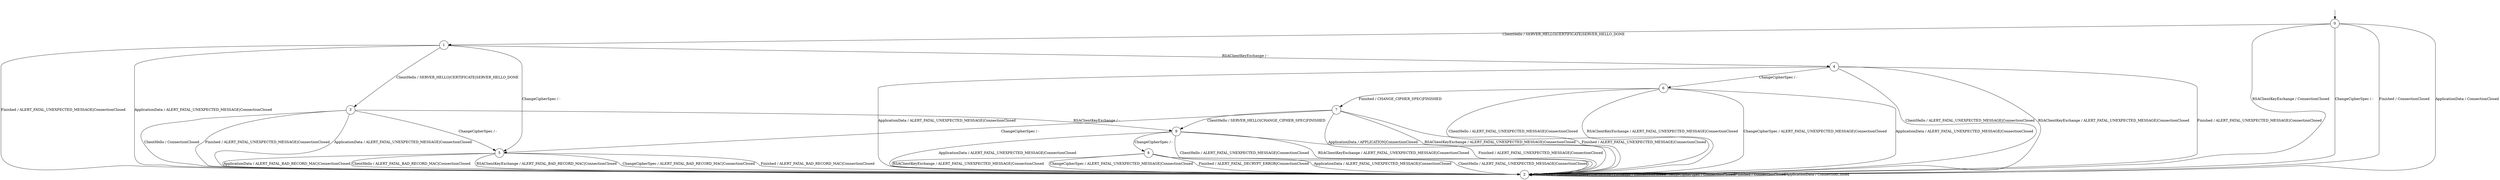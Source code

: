 digraph g {
__start0 [label="" shape="none"];

	s0 [shape="circle" label="0"];
	s1 [shape="circle" label="1"];
	s2 [shape="circle" label="2"];
	s3 [shape="circle" label="3"];
	s4 [shape="circle" label="4"];
	s5 [shape="circle" label="5"];
	s6 [shape="circle" label="6"];
	s7 [shape="circle" label="7"];
	s8 [shape="circle" label="8"];
	s9 [shape="circle" label="9"];
	s0 -> s1 [label="ClientHello / SERVER_HELLO|CERTIFICATE|SERVER_HELLO_DONE"];
	s0 -> s2 [label="RSAClientKeyExchange / ConnectionClosed"];
	s0 -> s2 [label="ChangeCipherSpec / -"];
	s0 -> s2 [label="Finished / ConnectionClosed"];
	s0 -> s2 [label="ApplicationData / ConnectionClosed"];
	s1 -> s3 [label="ClientHello / SERVER_HELLO|CERTIFICATE|SERVER_HELLO_DONE"];
	s1 -> s4 [label="RSAClientKeyExchange / -"];
	s1 -> s5 [label="ChangeCipherSpec / -"];
	s1 -> s2 [label="Finished / ALERT_FATAL_UNEXPECTED_MESSAGE|ConnectionClosed"];
	s1 -> s2 [label="ApplicationData / ALERT_FATAL_UNEXPECTED_MESSAGE|ConnectionClosed"];
	s2 -> s2 [label="ClientHello / ConnectionClosed"];
	s2 -> s2 [label="RSAClientKeyExchange / ConnectionClosed"];
	s2 -> s2 [label="ChangeCipherSpec / ConnectionClosed"];
	s2 -> s2 [label="Finished / ConnectionClosed"];
	s2 -> s2 [label="ApplicationData / ConnectionClosed"];
	s3 -> s2 [label="ClientHello / ConnectionClosed"];
	s3 -> s9 [label="RSAClientKeyExchange / -"];
	s3 -> s5 [label="ChangeCipherSpec / -"];
	s3 -> s2 [label="Finished / ALERT_FATAL_UNEXPECTED_MESSAGE|ConnectionClosed"];
	s3 -> s2 [label="ApplicationData / ALERT_FATAL_UNEXPECTED_MESSAGE|ConnectionClosed"];
	s4 -> s2 [label="ClientHello / ALERT_FATAL_UNEXPECTED_MESSAGE|ConnectionClosed"];
	s4 -> s2 [label="RSAClientKeyExchange / ALERT_FATAL_UNEXPECTED_MESSAGE|ConnectionClosed"];
	s4 -> s6 [label="ChangeCipherSpec / -"];
	s4 -> s2 [label="Finished / ALERT_FATAL_UNEXPECTED_MESSAGE|ConnectionClosed"];
	s4 -> s2 [label="ApplicationData / ALERT_FATAL_UNEXPECTED_MESSAGE|ConnectionClosed"];
	s5 -> s2 [label="ClientHello / ALERT_FATAL_BAD_RECORD_MAC|ConnectionClosed"];
	s5 -> s2 [label="RSAClientKeyExchange / ALERT_FATAL_BAD_RECORD_MAC|ConnectionClosed"];
	s5 -> s2 [label="ChangeCipherSpec / ALERT_FATAL_BAD_RECORD_MAC|ConnectionClosed"];
	s5 -> s2 [label="Finished / ALERT_FATAL_BAD_RECORD_MAC|ConnectionClosed"];
	s5 -> s2 [label="ApplicationData / ALERT_FATAL_BAD_RECORD_MAC|ConnectionClosed"];
	s6 -> s2 [label="ClientHello / ALERT_FATAL_UNEXPECTED_MESSAGE|ConnectionClosed"];
	s6 -> s2 [label="RSAClientKeyExchange / ALERT_FATAL_UNEXPECTED_MESSAGE|ConnectionClosed"];
	s6 -> s2 [label="ChangeCipherSpec / ALERT_FATAL_UNEXPECTED_MESSAGE|ConnectionClosed"];
	s6 -> s7 [label="Finished / CHANGE_CIPHER_SPEC|FINISHED"];
	s6 -> s2 [label="ApplicationData / ALERT_FATAL_UNEXPECTED_MESSAGE|ConnectionClosed"];
	s7 -> s9 [label="ClientHello / SERVER_HELLO|CHANGE_CIPHER_SPEC|FINISHED"];
	s7 -> s2 [label="RSAClientKeyExchange / ALERT_FATAL_UNEXPECTED_MESSAGE|ConnectionClosed"];
	s7 -> s5 [label="ChangeCipherSpec / -"];
	s7 -> s2 [label="Finished / ALERT_FATAL_UNEXPECTED_MESSAGE|ConnectionClosed"];
	s7 -> s2 [label="ApplicationData / APPLICATION|ConnectionClosed"];
	s8 -> s2 [label="ClientHello / ALERT_FATAL_UNEXPECTED_MESSAGE|ConnectionClosed"];
	s8 -> s2 [label="RSAClientKeyExchange / ALERT_FATAL_UNEXPECTED_MESSAGE|ConnectionClosed"];
	s8 -> s2 [label="ChangeCipherSpec / ALERT_FATAL_UNEXPECTED_MESSAGE|ConnectionClosed"];
	s8 -> s2 [label="Finished / ALERT_FATAL_DECRYPT_ERROR|ConnectionClosed"];
	s8 -> s2 [label="ApplicationData / ALERT_FATAL_UNEXPECTED_MESSAGE|ConnectionClosed"];
	s9 -> s2 [label="ClientHello / ALERT_FATAL_UNEXPECTED_MESSAGE|ConnectionClosed"];
	s9 -> s2 [label="RSAClientKeyExchange / ALERT_FATAL_UNEXPECTED_MESSAGE|ConnectionClosed"];
	s9 -> s8 [label="ChangeCipherSpec / -"];
	s9 -> s2 [label="Finished / ALERT_FATAL_UNEXPECTED_MESSAGE|ConnectionClosed"];
	s9 -> s2 [label="ApplicationData / ALERT_FATAL_UNEXPECTED_MESSAGE|ConnectionClosed"];

__start0 -> s0;
}
